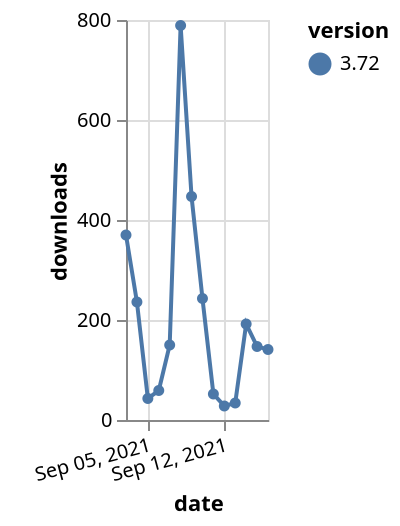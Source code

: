 {"$schema": "https://vega.github.io/schema/vega-lite/v5.json", "description": "A simple bar chart with embedded data.", "data": {"values": [{"date": "2021-09-03", "total": 181293, "delta": 370, "version": "3.72"}, {"date": "2021-09-04", "total": 181529, "delta": 236, "version": "3.72"}, {"date": "2021-09-05", "total": 181572, "delta": 43, "version": "3.72"}, {"date": "2021-09-06", "total": 181631, "delta": 59, "version": "3.72"}, {"date": "2021-09-07", "total": 181781, "delta": 150, "version": "3.72"}, {"date": "2021-09-08", "total": 182570, "delta": 789, "version": "3.72"}, {"date": "2021-09-09", "total": 183017, "delta": 447, "version": "3.72"}, {"date": "2021-09-10", "total": 183260, "delta": 243, "version": "3.72"}, {"date": "2021-09-11", "total": 183312, "delta": 52, "version": "3.72"}, {"date": "2021-09-12", "total": 183340, "delta": 28, "version": "3.72"}, {"date": "2021-09-13", "total": 183374, "delta": 34, "version": "3.72"}, {"date": "2021-09-14", "total": 183566, "delta": 192, "version": "3.72"}, {"date": "2021-09-15", "total": 183713, "delta": 147, "version": "3.72"}, {"date": "2021-09-16", "total": 183854, "delta": 141, "version": "3.72"}]}, "width": "container", "mark": {"type": "line", "point": {"filled": true}}, "encoding": {"x": {"field": "date", "type": "temporal", "timeUnit": "yearmonthdate", "title": "date", "axis": {"labelAngle": -15}}, "y": {"field": "delta", "type": "quantitative", "title": "downloads"}, "color": {"field": "version", "type": "nominal"}, "tooltip": {"field": "delta"}}}